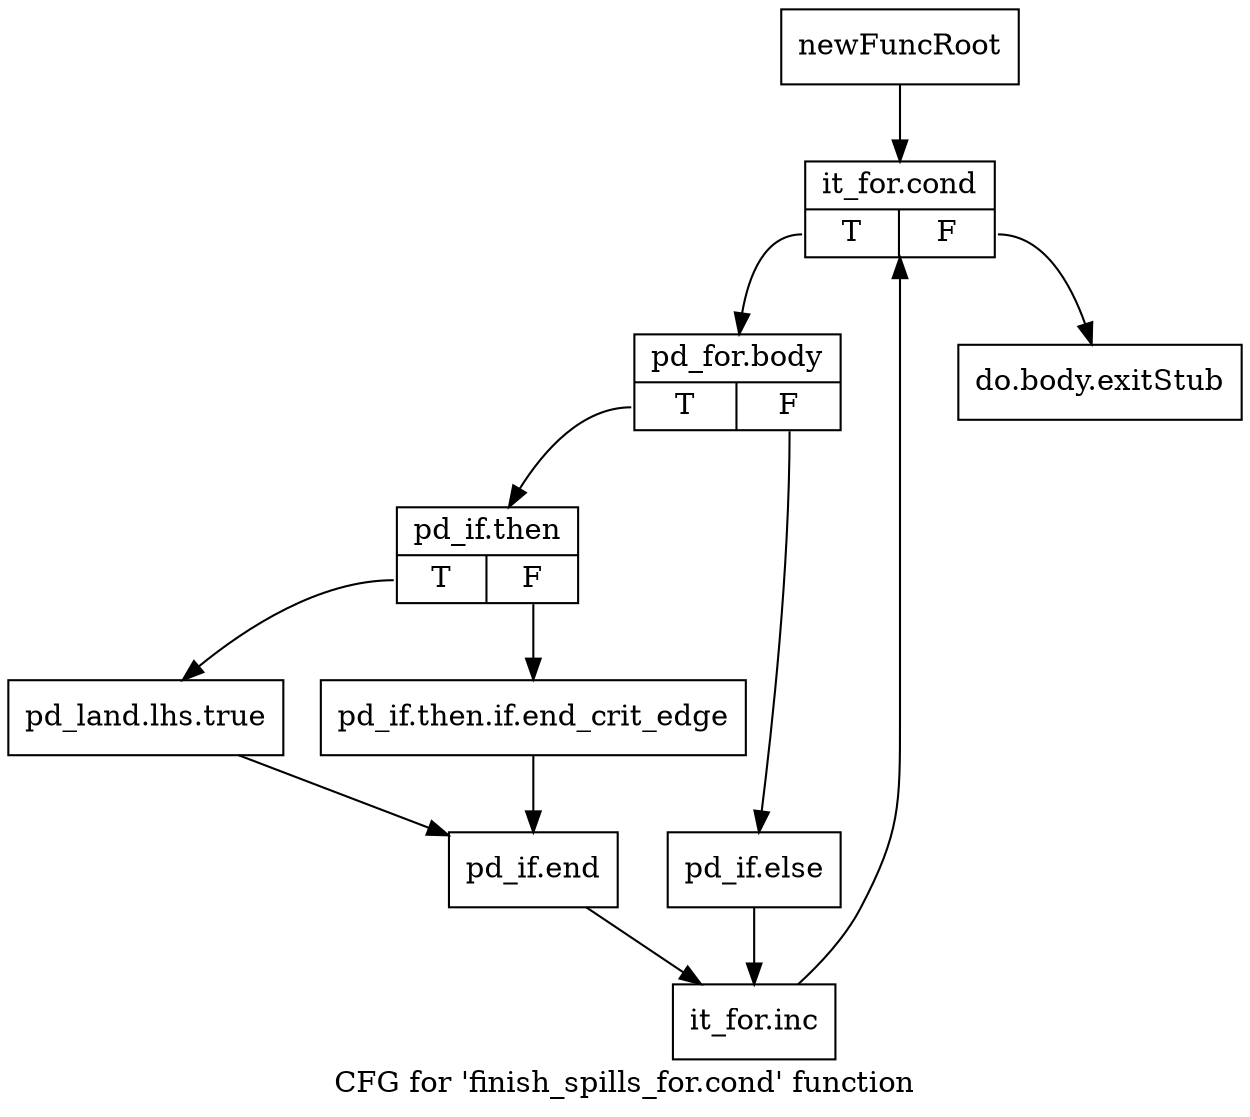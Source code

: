 digraph "CFG for 'finish_spills_for.cond' function" {
	label="CFG for 'finish_spills_for.cond' function";

	Node0xbe097c0 [shape=record,label="{newFuncRoot}"];
	Node0xbe097c0 -> Node0xbe09bf0;
	Node0xbe09ba0 [shape=record,label="{do.body.exitStub}"];
	Node0xbe09bf0 [shape=record,label="{it_for.cond|{<s0>T|<s1>F}}"];
	Node0xbe09bf0:s0 -> Node0xbe09c40;
	Node0xbe09bf0:s1 -> Node0xbe09ba0;
	Node0xbe09c40 [shape=record,label="{pd_for.body|{<s0>T|<s1>F}}"];
	Node0xbe09c40:s0 -> Node0xbe09ce0;
	Node0xbe09c40:s1 -> Node0xbe09c90;
	Node0xbe09c90 [shape=record,label="{pd_if.else}"];
	Node0xbe09c90 -> Node0xbe09e20;
	Node0xbe09ce0 [shape=record,label="{pd_if.then|{<s0>T|<s1>F}}"];
	Node0xbe09ce0:s0 -> Node0xbe09d80;
	Node0xbe09ce0:s1 -> Node0xbe09d30;
	Node0xbe09d30 [shape=record,label="{pd_if.then.if.end_crit_edge}"];
	Node0xbe09d30 -> Node0xbe09dd0;
	Node0xbe09d80 [shape=record,label="{pd_land.lhs.true}"];
	Node0xbe09d80 -> Node0xbe09dd0;
	Node0xbe09dd0 [shape=record,label="{pd_if.end}"];
	Node0xbe09dd0 -> Node0xbe09e20;
	Node0xbe09e20 [shape=record,label="{it_for.inc}"];
	Node0xbe09e20 -> Node0xbe09bf0;
}
